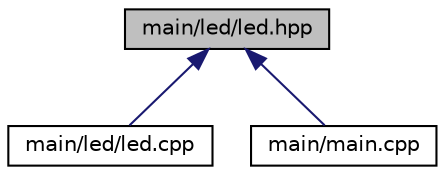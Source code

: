 digraph "main/led/led.hpp"
{
  edge [fontname="Helvetica",fontsize="10",labelfontname="Helvetica",labelfontsize="10"];
  node [fontname="Helvetica",fontsize="10",shape=record];
  Node1 [label="main/led/led.hpp",height=0.2,width=0.4,color="black", fillcolor="grey75", style="filled", fontcolor="black"];
  Node1 -> Node2 [dir="back",color="midnightblue",fontsize="10",style="solid",fontname="Helvetica"];
  Node2 [label="main/led/led.cpp",height=0.2,width=0.4,color="black", fillcolor="white", style="filled",URL="$led_8cpp.html"];
  Node1 -> Node3 [dir="back",color="midnightblue",fontsize="10",style="solid",fontname="Helvetica"];
  Node3 [label="main/main.cpp",height=0.2,width=0.4,color="black", fillcolor="white", style="filled",URL="$main_2main_8cpp.html"];
}
